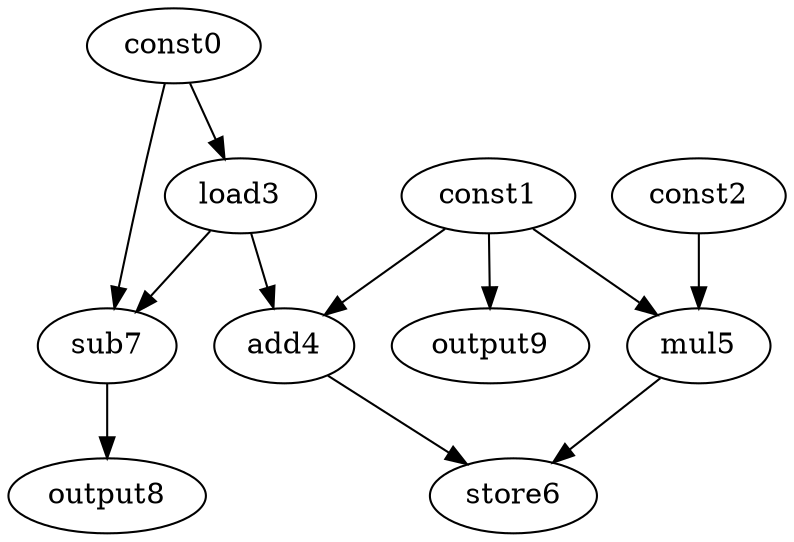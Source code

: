 digraph G { 
const0[opcode=const]; 
const1[opcode=const]; 
const2[opcode=const]; 
load3[opcode=load]; 
add4[opcode=add]; 
mul5[opcode=mul]; 
store6[opcode=store]; 
sub7[opcode=sub]; 
output8[opcode=output]; 
output9[opcode=output]; 
const0->load3[operand=0];
const1->mul5[operand=0];
const2->mul5[operand=1];
const1->output9[operand=0];
const1->add4[operand=0];
load3->add4[operand=1];
const0->sub7[operand=0];
load3->sub7[operand=1];
add4->store6[operand=0];
mul5->store6[operand=1];
sub7->output8[operand=0];
}
